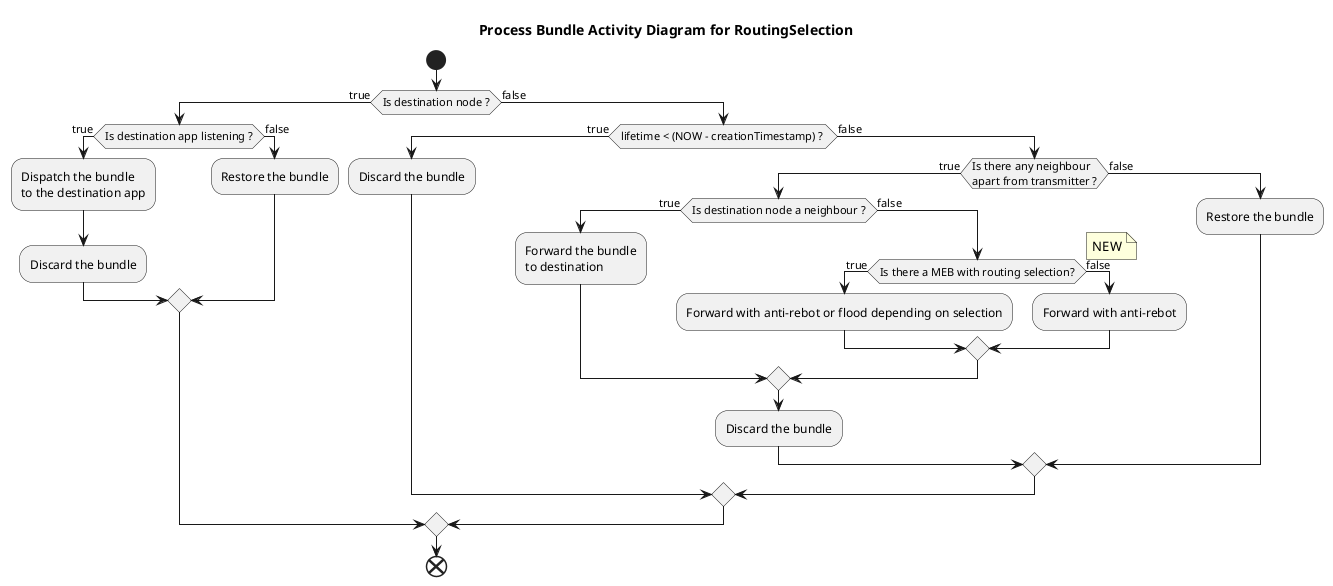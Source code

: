 
@startuml
title Process Bundle Activity Diagram for RoutingSelection

start
if (Is destination node ?) then (true)
	if (Is destination app listening ?) then (true)
		:Dispatch the bundle\nto the destination app;
		:Discard the bundle;
	else (false)
		:Restore the bundle;
	endif
else (false)
	if (lifetime < (NOW - creationTimestamp) ? ) then (true)
		:Discard the bundle;
	else (false)
		if (Is there any neighbour\napart from transmitter ?) then (true)
			if (Is destination node a neighbour ?) then (true)
				:Forward the bundle\nto destination;
			else (false)
				if (Is there a MEB with routing selection?) then (true)
					note right: NEW
					:Forward with anti-rebot or flood depending on selection;
				else (false)
					:Forward with anti-rebot;
				endif
			endif
			:Discard the bundle;
		else (false)
			:Restore the bundle;
		endif
	endif
endif
end

@enduml